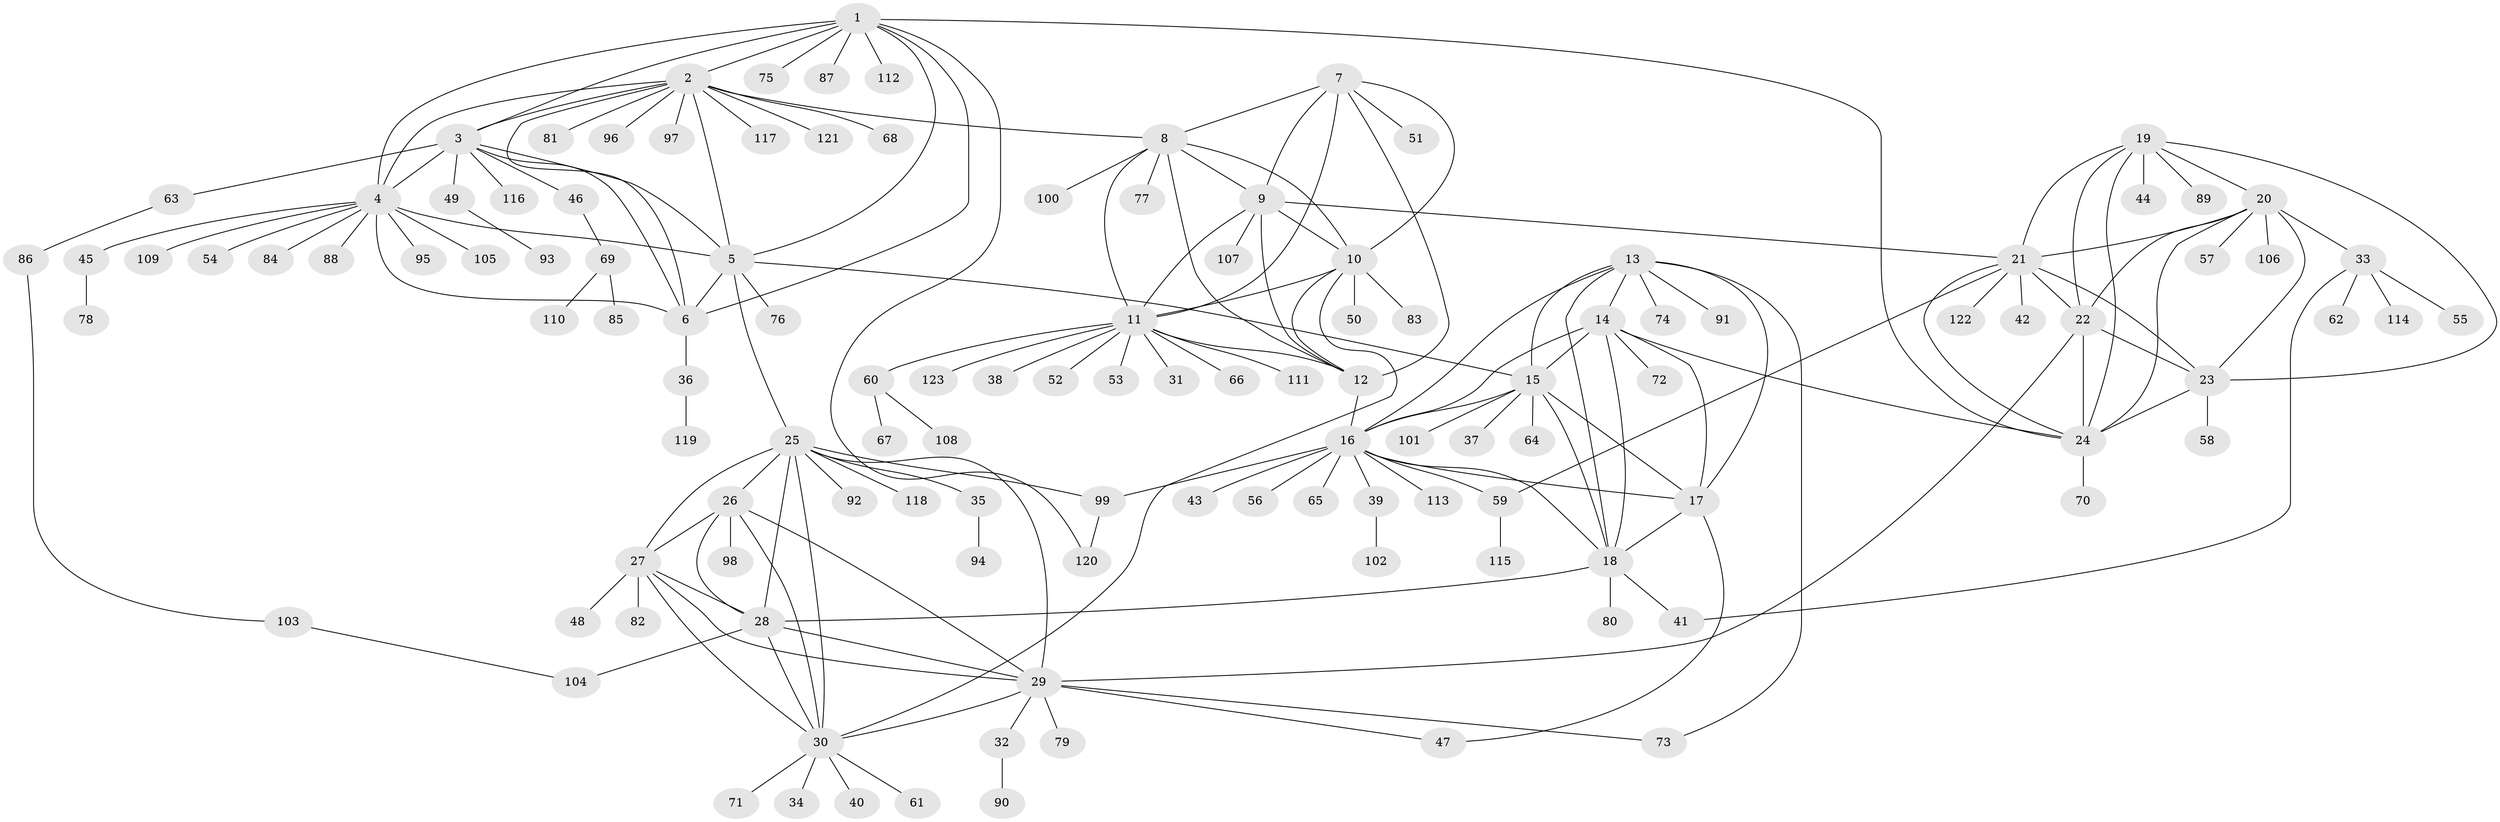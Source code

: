// Generated by graph-tools (version 1.1) at 2025/26/03/09/25 03:26:37]
// undirected, 123 vertices, 185 edges
graph export_dot {
graph [start="1"]
  node [color=gray90,style=filled];
  1;
  2;
  3;
  4;
  5;
  6;
  7;
  8;
  9;
  10;
  11;
  12;
  13;
  14;
  15;
  16;
  17;
  18;
  19;
  20;
  21;
  22;
  23;
  24;
  25;
  26;
  27;
  28;
  29;
  30;
  31;
  32;
  33;
  34;
  35;
  36;
  37;
  38;
  39;
  40;
  41;
  42;
  43;
  44;
  45;
  46;
  47;
  48;
  49;
  50;
  51;
  52;
  53;
  54;
  55;
  56;
  57;
  58;
  59;
  60;
  61;
  62;
  63;
  64;
  65;
  66;
  67;
  68;
  69;
  70;
  71;
  72;
  73;
  74;
  75;
  76;
  77;
  78;
  79;
  80;
  81;
  82;
  83;
  84;
  85;
  86;
  87;
  88;
  89;
  90;
  91;
  92;
  93;
  94;
  95;
  96;
  97;
  98;
  99;
  100;
  101;
  102;
  103;
  104;
  105;
  106;
  107;
  108;
  109;
  110;
  111;
  112;
  113;
  114;
  115;
  116;
  117;
  118;
  119;
  120;
  121;
  122;
  123;
  1 -- 2;
  1 -- 3;
  1 -- 4;
  1 -- 5;
  1 -- 6;
  1 -- 24;
  1 -- 75;
  1 -- 87;
  1 -- 112;
  1 -- 120;
  2 -- 3;
  2 -- 4;
  2 -- 5;
  2 -- 6;
  2 -- 8;
  2 -- 68;
  2 -- 81;
  2 -- 96;
  2 -- 97;
  2 -- 117;
  2 -- 121;
  3 -- 4;
  3 -- 5;
  3 -- 6;
  3 -- 46;
  3 -- 49;
  3 -- 63;
  3 -- 116;
  4 -- 5;
  4 -- 6;
  4 -- 45;
  4 -- 54;
  4 -- 84;
  4 -- 88;
  4 -- 95;
  4 -- 105;
  4 -- 109;
  5 -- 6;
  5 -- 15;
  5 -- 25;
  5 -- 76;
  6 -- 36;
  7 -- 8;
  7 -- 9;
  7 -- 10;
  7 -- 11;
  7 -- 12;
  7 -- 51;
  8 -- 9;
  8 -- 10;
  8 -- 11;
  8 -- 12;
  8 -- 77;
  8 -- 100;
  9 -- 10;
  9 -- 11;
  9 -- 12;
  9 -- 21;
  9 -- 107;
  10 -- 11;
  10 -- 12;
  10 -- 30;
  10 -- 50;
  10 -- 83;
  11 -- 12;
  11 -- 31;
  11 -- 38;
  11 -- 52;
  11 -- 53;
  11 -- 60;
  11 -- 66;
  11 -- 111;
  11 -- 123;
  12 -- 16;
  13 -- 14;
  13 -- 15;
  13 -- 16;
  13 -- 17;
  13 -- 18;
  13 -- 73;
  13 -- 74;
  13 -- 91;
  14 -- 15;
  14 -- 16;
  14 -- 17;
  14 -- 18;
  14 -- 24;
  14 -- 72;
  15 -- 16;
  15 -- 17;
  15 -- 18;
  15 -- 37;
  15 -- 64;
  15 -- 101;
  16 -- 17;
  16 -- 18;
  16 -- 39;
  16 -- 43;
  16 -- 56;
  16 -- 59;
  16 -- 65;
  16 -- 99;
  16 -- 113;
  17 -- 18;
  17 -- 47;
  18 -- 28;
  18 -- 41;
  18 -- 80;
  19 -- 20;
  19 -- 21;
  19 -- 22;
  19 -- 23;
  19 -- 24;
  19 -- 44;
  19 -- 89;
  20 -- 21;
  20 -- 22;
  20 -- 23;
  20 -- 24;
  20 -- 33;
  20 -- 57;
  20 -- 106;
  21 -- 22;
  21 -- 23;
  21 -- 24;
  21 -- 42;
  21 -- 59;
  21 -- 122;
  22 -- 23;
  22 -- 24;
  22 -- 29;
  23 -- 24;
  23 -- 58;
  24 -- 70;
  25 -- 26;
  25 -- 27;
  25 -- 28;
  25 -- 29;
  25 -- 30;
  25 -- 35;
  25 -- 92;
  25 -- 99;
  25 -- 118;
  26 -- 27;
  26 -- 28;
  26 -- 29;
  26 -- 30;
  26 -- 98;
  27 -- 28;
  27 -- 29;
  27 -- 30;
  27 -- 48;
  27 -- 82;
  28 -- 29;
  28 -- 30;
  28 -- 104;
  29 -- 30;
  29 -- 32;
  29 -- 47;
  29 -- 73;
  29 -- 79;
  30 -- 34;
  30 -- 40;
  30 -- 61;
  30 -- 71;
  32 -- 90;
  33 -- 41;
  33 -- 55;
  33 -- 62;
  33 -- 114;
  35 -- 94;
  36 -- 119;
  39 -- 102;
  45 -- 78;
  46 -- 69;
  49 -- 93;
  59 -- 115;
  60 -- 67;
  60 -- 108;
  63 -- 86;
  69 -- 85;
  69 -- 110;
  86 -- 103;
  99 -- 120;
  103 -- 104;
}

